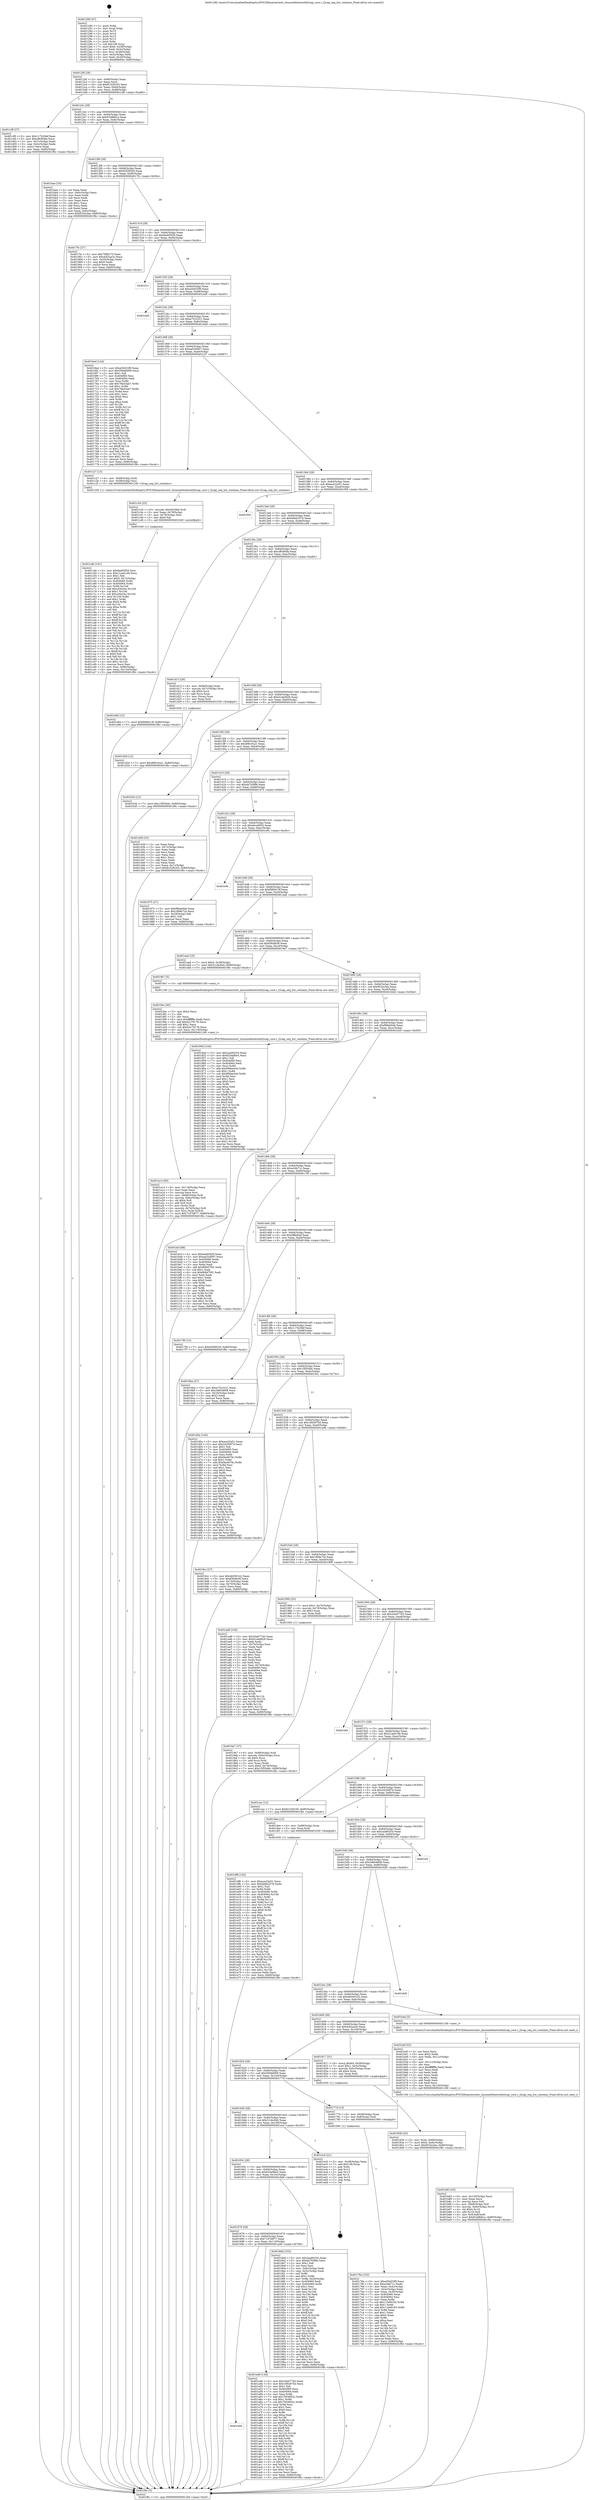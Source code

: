 digraph "0x401290" {
  label = "0x401290 (/mnt/c/Users/mathe/Desktop/tcc/POCII/binaries/extr_linuxnetbluetoothl2cap_core.c_l2cap_seq_list_contains_Final-ollvm.out::main(0))"
  labelloc = "t"
  node[shape=record]

  Entry [label="",width=0.3,height=0.3,shape=circle,fillcolor=black,style=filled]
  "0x4012bf" [label="{
     0x4012bf [29]\l
     | [instrs]\l
     &nbsp;&nbsp;0x4012bf \<+3\>: mov -0x80(%rbp),%eax\l
     &nbsp;&nbsp;0x4012c2 \<+2\>: mov %eax,%ecx\l
     &nbsp;&nbsp;0x4012c4 \<+6\>: sub $0x81528165,%ecx\l
     &nbsp;&nbsp;0x4012ca \<+6\>: mov %eax,-0x84(%rbp)\l
     &nbsp;&nbsp;0x4012d0 \<+6\>: mov %ecx,-0x88(%rbp)\l
     &nbsp;&nbsp;0x4012d6 \<+6\>: je 0000000000401cf8 \<main+0xa68\>\l
  }"]
  "0x401cf8" [label="{
     0x401cf8 [27]\l
     | [instrs]\l
     &nbsp;&nbsp;0x401cf8 \<+5\>: mov $0x117b29ef,%eax\l
     &nbsp;&nbsp;0x401cfd \<+5\>: mov $0xcf6584fa,%ecx\l
     &nbsp;&nbsp;0x401d02 \<+3\>: mov -0x7c(%rbp),%edx\l
     &nbsp;&nbsp;0x401d05 \<+3\>: cmp -0x5c(%rbp),%edx\l
     &nbsp;&nbsp;0x401d08 \<+3\>: cmovl %ecx,%eax\l
     &nbsp;&nbsp;0x401d0b \<+3\>: mov %eax,-0x80(%rbp)\l
     &nbsp;&nbsp;0x401d0e \<+5\>: jmp 0000000000401f6c \<main+0xcdc\>\l
  }"]
  "0x4012dc" [label="{
     0x4012dc [28]\l
     | [instrs]\l
     &nbsp;&nbsp;0x4012dc \<+5\>: jmp 00000000004012e1 \<main+0x51\>\l
     &nbsp;&nbsp;0x4012e1 \<+6\>: mov -0x84(%rbp),%eax\l
     &nbsp;&nbsp;0x4012e7 \<+5\>: sub $0x91b8b81e,%eax\l
     &nbsp;&nbsp;0x4012ec \<+6\>: mov %eax,-0x8c(%rbp)\l
     &nbsp;&nbsp;0x4012f2 \<+6\>: je 0000000000401bae \<main+0x91e\>\l
  }"]
  Exit [label="",width=0.3,height=0.3,shape=circle,fillcolor=black,style=filled,peripheries=2]
  "0x401bae" [label="{
     0x401bae [33]\l
     | [instrs]\l
     &nbsp;&nbsp;0x401bae \<+2\>: xor %eax,%eax\l
     &nbsp;&nbsp;0x401bb0 \<+3\>: mov -0x6c(%rbp),%ecx\l
     &nbsp;&nbsp;0x401bb3 \<+2\>: mov %eax,%edx\l
     &nbsp;&nbsp;0x401bb5 \<+2\>: sub %ecx,%edx\l
     &nbsp;&nbsp;0x401bb7 \<+2\>: mov %eax,%ecx\l
     &nbsp;&nbsp;0x401bb9 \<+3\>: sub $0x1,%ecx\l
     &nbsp;&nbsp;0x401bbc \<+2\>: add %ecx,%edx\l
     &nbsp;&nbsp;0x401bbe \<+2\>: sub %edx,%eax\l
     &nbsp;&nbsp;0x401bc0 \<+3\>: mov %eax,-0x6c(%rbp)\l
     &nbsp;&nbsp;0x401bc3 \<+7\>: movl $0xf532e3ee,-0x80(%rbp)\l
     &nbsp;&nbsp;0x401bca \<+5\>: jmp 0000000000401f6c \<main+0xcdc\>\l
  }"]
  "0x4012f8" [label="{
     0x4012f8 [28]\l
     | [instrs]\l
     &nbsp;&nbsp;0x4012f8 \<+5\>: jmp 00000000004012fd \<main+0x6d\>\l
     &nbsp;&nbsp;0x4012fd \<+6\>: mov -0x84(%rbp),%eax\l
     &nbsp;&nbsp;0x401303 \<+5\>: sub $0x92f39529,%eax\l
     &nbsp;&nbsp;0x401308 \<+6\>: mov %eax,-0x90(%rbp)\l
     &nbsp;&nbsp;0x40130e \<+6\>: je 00000000004017fc \<main+0x56c\>\l
  }"]
  "0x401df6" [label="{
     0x401df6 [142]\l
     | [instrs]\l
     &nbsp;&nbsp;0x401df6 \<+5\>: mov $0xace22e51,%ecx\l
     &nbsp;&nbsp;0x401dfb \<+5\>: mov $0xbbbb2576,%edx\l
     &nbsp;&nbsp;0x401e00 \<+3\>: mov $0x1,%sil\l
     &nbsp;&nbsp;0x401e03 \<+3\>: xor %r8d,%r8d\l
     &nbsp;&nbsp;0x401e06 \<+8\>: mov 0x404060,%r9d\l
     &nbsp;&nbsp;0x401e0e \<+8\>: mov 0x404064,%r10d\l
     &nbsp;&nbsp;0x401e16 \<+4\>: sub $0x1,%r8d\l
     &nbsp;&nbsp;0x401e1a \<+3\>: mov %r9d,%r11d\l
     &nbsp;&nbsp;0x401e1d \<+3\>: add %r8d,%r11d\l
     &nbsp;&nbsp;0x401e20 \<+4\>: imul %r11d,%r9d\l
     &nbsp;&nbsp;0x401e24 \<+4\>: and $0x1,%r9d\l
     &nbsp;&nbsp;0x401e28 \<+4\>: cmp $0x0,%r9d\l
     &nbsp;&nbsp;0x401e2c \<+3\>: sete %bl\l
     &nbsp;&nbsp;0x401e2f \<+4\>: cmp $0xa,%r10d\l
     &nbsp;&nbsp;0x401e33 \<+4\>: setl %r14b\l
     &nbsp;&nbsp;0x401e37 \<+3\>: mov %bl,%r15b\l
     &nbsp;&nbsp;0x401e3a \<+4\>: xor $0xff,%r15b\l
     &nbsp;&nbsp;0x401e3e \<+3\>: mov %r14b,%r12b\l
     &nbsp;&nbsp;0x401e41 \<+4\>: xor $0xff,%r12b\l
     &nbsp;&nbsp;0x401e45 \<+4\>: xor $0x0,%sil\l
     &nbsp;&nbsp;0x401e49 \<+3\>: mov %r15b,%r13b\l
     &nbsp;&nbsp;0x401e4c \<+4\>: and $0x0,%r13b\l
     &nbsp;&nbsp;0x401e50 \<+3\>: and %sil,%bl\l
     &nbsp;&nbsp;0x401e53 \<+3\>: mov %r12b,%al\l
     &nbsp;&nbsp;0x401e56 \<+2\>: and $0x0,%al\l
     &nbsp;&nbsp;0x401e58 \<+3\>: and %sil,%r14b\l
     &nbsp;&nbsp;0x401e5b \<+3\>: or %bl,%r13b\l
     &nbsp;&nbsp;0x401e5e \<+3\>: or %r14b,%al\l
     &nbsp;&nbsp;0x401e61 \<+3\>: xor %al,%r13b\l
     &nbsp;&nbsp;0x401e64 \<+3\>: or %r12b,%r15b\l
     &nbsp;&nbsp;0x401e67 \<+4\>: xor $0xff,%r15b\l
     &nbsp;&nbsp;0x401e6b \<+4\>: or $0x0,%sil\l
     &nbsp;&nbsp;0x401e6f \<+3\>: and %sil,%r15b\l
     &nbsp;&nbsp;0x401e72 \<+3\>: or %r15b,%r13b\l
     &nbsp;&nbsp;0x401e75 \<+4\>: test $0x1,%r13b\l
     &nbsp;&nbsp;0x401e79 \<+3\>: cmovne %edx,%ecx\l
     &nbsp;&nbsp;0x401e7c \<+3\>: mov %ecx,-0x80(%rbp)\l
     &nbsp;&nbsp;0x401e7f \<+5\>: jmp 0000000000401f6c \<main+0xcdc\>\l
  }"]
  "0x4017fc" [label="{
     0x4017fc [27]\l
     | [instrs]\l
     &nbsp;&nbsp;0x4017fc \<+5\>: mov $0x7bff2c75,%eax\l
     &nbsp;&nbsp;0x401801 \<+5\>: mov $0x4c62aa3c,%ecx\l
     &nbsp;&nbsp;0x401806 \<+3\>: mov -0x30(%rbp),%edx\l
     &nbsp;&nbsp;0x401809 \<+3\>: cmp $0x0,%edx\l
     &nbsp;&nbsp;0x40180c \<+3\>: cmove %ecx,%eax\l
     &nbsp;&nbsp;0x40180f \<+3\>: mov %eax,-0x80(%rbp)\l
     &nbsp;&nbsp;0x401812 \<+5\>: jmp 0000000000401f6c \<main+0xcdc\>\l
  }"]
  "0x401314" [label="{
     0x401314 [28]\l
     | [instrs]\l
     &nbsp;&nbsp;0x401314 \<+5\>: jmp 0000000000401319 \<main+0x89\>\l
     &nbsp;&nbsp;0x401319 \<+6\>: mov -0x84(%rbp),%eax\l
     &nbsp;&nbsp;0x40131f \<+5\>: sub $0x9ad05f29,%eax\l
     &nbsp;&nbsp;0x401324 \<+6\>: mov %eax,-0x94(%rbp)\l
     &nbsp;&nbsp;0x40132a \<+6\>: je 0000000000401f1c \<main+0xc8c\>\l
  }"]
  "0x401d2d" [label="{
     0x401d2d [12]\l
     | [instrs]\l
     &nbsp;&nbsp;0x401d2d \<+7\>: movl $0xd9819ca1,-0x80(%rbp)\l
     &nbsp;&nbsp;0x401d34 \<+5\>: jmp 0000000000401f6c \<main+0xcdc\>\l
  }"]
  "0x401f1c" [label="{
     0x401f1c\l
  }", style=dashed]
  "0x401330" [label="{
     0x401330 [28]\l
     | [instrs]\l
     &nbsp;&nbsp;0x401330 \<+5\>: jmp 0000000000401335 \<main+0xa5\>\l
     &nbsp;&nbsp;0x401335 \<+6\>: mov -0x84(%rbp),%eax\l
     &nbsp;&nbsp;0x40133b \<+5\>: sub $0xa50d33f9,%eax\l
     &nbsp;&nbsp;0x401340 \<+6\>: mov %eax,-0x98(%rbp)\l
     &nbsp;&nbsp;0x401346 \<+6\>: je 0000000000401ed5 \<main+0xc45\>\l
  }"]
  "0x401c4b" [label="{
     0x401c4b [161]\l
     | [instrs]\l
     &nbsp;&nbsp;0x401c4b \<+5\>: mov $0x9ad05f29,%esi\l
     &nbsp;&nbsp;0x401c50 \<+5\>: mov $0x21ae6148,%ecx\l
     &nbsp;&nbsp;0x401c55 \<+2\>: mov $0x1,%dl\l
     &nbsp;&nbsp;0x401c57 \<+7\>: movl $0x0,-0x7c(%rbp)\l
     &nbsp;&nbsp;0x401c5e \<+8\>: mov 0x404060,%r8d\l
     &nbsp;&nbsp;0x401c66 \<+8\>: mov 0x404064,%r9d\l
     &nbsp;&nbsp;0x401c6e \<+3\>: mov %r8d,%r10d\l
     &nbsp;&nbsp;0x401c71 \<+7\>: add $0xce5e24c,%r10d\l
     &nbsp;&nbsp;0x401c78 \<+4\>: sub $0x1,%r10d\l
     &nbsp;&nbsp;0x401c7c \<+7\>: sub $0xce5e24c,%r10d\l
     &nbsp;&nbsp;0x401c83 \<+4\>: imul %r10d,%r8d\l
     &nbsp;&nbsp;0x401c87 \<+4\>: and $0x1,%r8d\l
     &nbsp;&nbsp;0x401c8b \<+4\>: cmp $0x0,%r8d\l
     &nbsp;&nbsp;0x401c8f \<+4\>: sete %r11b\l
     &nbsp;&nbsp;0x401c93 \<+4\>: cmp $0xa,%r9d\l
     &nbsp;&nbsp;0x401c97 \<+3\>: setl %bl\l
     &nbsp;&nbsp;0x401c9a \<+3\>: mov %r11b,%r14b\l
     &nbsp;&nbsp;0x401c9d \<+4\>: xor $0xff,%r14b\l
     &nbsp;&nbsp;0x401ca1 \<+3\>: mov %bl,%r15b\l
     &nbsp;&nbsp;0x401ca4 \<+4\>: xor $0xff,%r15b\l
     &nbsp;&nbsp;0x401ca8 \<+3\>: xor $0x0,%dl\l
     &nbsp;&nbsp;0x401cab \<+3\>: mov %r14b,%r12b\l
     &nbsp;&nbsp;0x401cae \<+4\>: and $0x0,%r12b\l
     &nbsp;&nbsp;0x401cb2 \<+3\>: and %dl,%r11b\l
     &nbsp;&nbsp;0x401cb5 \<+3\>: mov %r15b,%r13b\l
     &nbsp;&nbsp;0x401cb8 \<+4\>: and $0x0,%r13b\l
     &nbsp;&nbsp;0x401cbc \<+2\>: and %dl,%bl\l
     &nbsp;&nbsp;0x401cbe \<+3\>: or %r11b,%r12b\l
     &nbsp;&nbsp;0x401cc1 \<+3\>: or %bl,%r13b\l
     &nbsp;&nbsp;0x401cc4 \<+3\>: xor %r13b,%r12b\l
     &nbsp;&nbsp;0x401cc7 \<+3\>: or %r15b,%r14b\l
     &nbsp;&nbsp;0x401cca \<+4\>: xor $0xff,%r14b\l
     &nbsp;&nbsp;0x401cce \<+3\>: or $0x0,%dl\l
     &nbsp;&nbsp;0x401cd1 \<+3\>: and %dl,%r14b\l
     &nbsp;&nbsp;0x401cd4 \<+3\>: or %r14b,%r12b\l
     &nbsp;&nbsp;0x401cd7 \<+4\>: test $0x1,%r12b\l
     &nbsp;&nbsp;0x401cdb \<+3\>: cmovne %ecx,%esi\l
     &nbsp;&nbsp;0x401cde \<+3\>: mov %esi,-0x80(%rbp)\l
     &nbsp;&nbsp;0x401ce1 \<+6\>: mov %eax,-0x124(%rbp)\l
     &nbsp;&nbsp;0x401ce7 \<+5\>: jmp 0000000000401f6c \<main+0xcdc\>\l
  }"]
  "0x401ed5" [label="{
     0x401ed5\l
  }", style=dashed]
  "0x40134c" [label="{
     0x40134c [28]\l
     | [instrs]\l
     &nbsp;&nbsp;0x40134c \<+5\>: jmp 0000000000401351 \<main+0xc1\>\l
     &nbsp;&nbsp;0x401351 \<+6\>: mov -0x84(%rbp),%eax\l
     &nbsp;&nbsp;0x401357 \<+5\>: sub $0xa7523221,%eax\l
     &nbsp;&nbsp;0x40135c \<+6\>: mov %eax,-0x9c(%rbp)\l
     &nbsp;&nbsp;0x401362 \<+6\>: je 00000000004016ed \<main+0x45d\>\l
  }"]
  "0x401c34" [label="{
     0x401c34 [23]\l
     | [instrs]\l
     &nbsp;&nbsp;0x401c34 \<+10\>: movabs $0x4020b6,%rdi\l
     &nbsp;&nbsp;0x401c3e \<+3\>: mov %eax,-0x78(%rbp)\l
     &nbsp;&nbsp;0x401c41 \<+3\>: mov -0x78(%rbp),%esi\l
     &nbsp;&nbsp;0x401c44 \<+2\>: mov $0x0,%al\l
     &nbsp;&nbsp;0x401c46 \<+5\>: call 0000000000401040 \<printf@plt\>\l
     | [calls]\l
     &nbsp;&nbsp;0x401040 \{1\} (unknown)\l
  }"]
  "0x4016ed" [label="{
     0x4016ed [144]\l
     | [instrs]\l
     &nbsp;&nbsp;0x4016ed \<+5\>: mov $0xa50d33f9,%eax\l
     &nbsp;&nbsp;0x4016f2 \<+5\>: mov $0x509dd009,%ecx\l
     &nbsp;&nbsp;0x4016f7 \<+2\>: mov $0x1,%dl\l
     &nbsp;&nbsp;0x4016f9 \<+7\>: mov 0x404060,%esi\l
     &nbsp;&nbsp;0x401700 \<+7\>: mov 0x404064,%edi\l
     &nbsp;&nbsp;0x401707 \<+3\>: mov %esi,%r8d\l
     &nbsp;&nbsp;0x40170a \<+7\>: add $0x78a43ab7,%r8d\l
     &nbsp;&nbsp;0x401711 \<+4\>: sub $0x1,%r8d\l
     &nbsp;&nbsp;0x401715 \<+7\>: sub $0x78a43ab7,%r8d\l
     &nbsp;&nbsp;0x40171c \<+4\>: imul %r8d,%esi\l
     &nbsp;&nbsp;0x401720 \<+3\>: and $0x1,%esi\l
     &nbsp;&nbsp;0x401723 \<+3\>: cmp $0x0,%esi\l
     &nbsp;&nbsp;0x401726 \<+4\>: sete %r9b\l
     &nbsp;&nbsp;0x40172a \<+3\>: cmp $0xa,%edi\l
     &nbsp;&nbsp;0x40172d \<+4\>: setl %r10b\l
     &nbsp;&nbsp;0x401731 \<+3\>: mov %r9b,%r11b\l
     &nbsp;&nbsp;0x401734 \<+4\>: xor $0xff,%r11b\l
     &nbsp;&nbsp;0x401738 \<+3\>: mov %r10b,%bl\l
     &nbsp;&nbsp;0x40173b \<+3\>: xor $0xff,%bl\l
     &nbsp;&nbsp;0x40173e \<+3\>: xor $0x1,%dl\l
     &nbsp;&nbsp;0x401741 \<+3\>: mov %r11b,%r14b\l
     &nbsp;&nbsp;0x401744 \<+4\>: and $0xff,%r14b\l
     &nbsp;&nbsp;0x401748 \<+3\>: and %dl,%r9b\l
     &nbsp;&nbsp;0x40174b \<+3\>: mov %bl,%r15b\l
     &nbsp;&nbsp;0x40174e \<+4\>: and $0xff,%r15b\l
     &nbsp;&nbsp;0x401752 \<+3\>: and %dl,%r10b\l
     &nbsp;&nbsp;0x401755 \<+3\>: or %r9b,%r14b\l
     &nbsp;&nbsp;0x401758 \<+3\>: or %r10b,%r15b\l
     &nbsp;&nbsp;0x40175b \<+3\>: xor %r15b,%r14b\l
     &nbsp;&nbsp;0x40175e \<+3\>: or %bl,%r11b\l
     &nbsp;&nbsp;0x401761 \<+4\>: xor $0xff,%r11b\l
     &nbsp;&nbsp;0x401765 \<+3\>: or $0x1,%dl\l
     &nbsp;&nbsp;0x401768 \<+3\>: and %dl,%r11b\l
     &nbsp;&nbsp;0x40176b \<+3\>: or %r11b,%r14b\l
     &nbsp;&nbsp;0x40176e \<+4\>: test $0x1,%r14b\l
     &nbsp;&nbsp;0x401772 \<+3\>: cmovne %ecx,%eax\l
     &nbsp;&nbsp;0x401775 \<+3\>: mov %eax,-0x80(%rbp)\l
     &nbsp;&nbsp;0x401778 \<+5\>: jmp 0000000000401f6c \<main+0xcdc\>\l
  }"]
  "0x401368" [label="{
     0x401368 [28]\l
     | [instrs]\l
     &nbsp;&nbsp;0x401368 \<+5\>: jmp 000000000040136d \<main+0xdd\>\l
     &nbsp;&nbsp;0x40136d \<+6\>: mov -0x84(%rbp),%eax\l
     &nbsp;&nbsp;0x401373 \<+5\>: sub $0xaa53d007,%eax\l
     &nbsp;&nbsp;0x401378 \<+6\>: mov %eax,-0xa0(%rbp)\l
     &nbsp;&nbsp;0x40137e \<+6\>: je 0000000000401c27 \<main+0x997\>\l
  }"]
  "0x401b83" [label="{
     0x401b83 [43]\l
     | [instrs]\l
     &nbsp;&nbsp;0x401b83 \<+6\>: mov -0x120(%rbp),%ecx\l
     &nbsp;&nbsp;0x401b89 \<+3\>: imul %eax,%ecx\l
     &nbsp;&nbsp;0x401b8c \<+3\>: movslq %ecx,%r8\l
     &nbsp;&nbsp;0x401b8f \<+4\>: mov -0x68(%rbp),%r9\l
     &nbsp;&nbsp;0x401b93 \<+4\>: movslq -0x6c(%rbp),%r10\l
     &nbsp;&nbsp;0x401b97 \<+4\>: shl $0x4,%r10\l
     &nbsp;&nbsp;0x401b9b \<+3\>: add %r10,%r9\l
     &nbsp;&nbsp;0x401b9e \<+4\>: mov %r8,0x8(%r9)\l
     &nbsp;&nbsp;0x401ba2 \<+7\>: movl $0x91b8b81e,-0x80(%rbp)\l
     &nbsp;&nbsp;0x401ba9 \<+5\>: jmp 0000000000401f6c \<main+0xcdc\>\l
  }"]
  "0x401c27" [label="{
     0x401c27 [13]\l
     | [instrs]\l
     &nbsp;&nbsp;0x401c27 \<+4\>: mov -0x68(%rbp),%rdi\l
     &nbsp;&nbsp;0x401c2b \<+4\>: mov -0x58(%rbp),%rsi\l
     &nbsp;&nbsp;0x401c2f \<+5\>: call 0000000000401240 \<l2cap_seq_list_contains\>\l
     | [calls]\l
     &nbsp;&nbsp;0x401240 \{1\} (/mnt/c/Users/mathe/Desktop/tcc/POCII/binaries/extr_linuxnetbluetoothl2cap_core.c_l2cap_seq_list_contains_Final-ollvm.out::l2cap_seq_list_contains)\l
  }"]
  "0x401384" [label="{
     0x401384 [28]\l
     | [instrs]\l
     &nbsp;&nbsp;0x401384 \<+5\>: jmp 0000000000401389 \<main+0xf9\>\l
     &nbsp;&nbsp;0x401389 \<+6\>: mov -0x84(%rbp),%eax\l
     &nbsp;&nbsp;0x40138f \<+5\>: sub $0xace22e51,%eax\l
     &nbsp;&nbsp;0x401394 \<+6\>: mov %eax,-0xa4(%rbp)\l
     &nbsp;&nbsp;0x40139a \<+6\>: je 0000000000401f59 \<main+0xcc9\>\l
  }"]
  "0x401b4f" [label="{
     0x401b4f [52]\l
     | [instrs]\l
     &nbsp;&nbsp;0x401b4f \<+2\>: xor %ecx,%ecx\l
     &nbsp;&nbsp;0x401b51 \<+5\>: mov $0x2,%edx\l
     &nbsp;&nbsp;0x401b56 \<+6\>: mov %edx,-0x11c(%rbp)\l
     &nbsp;&nbsp;0x401b5c \<+1\>: cltd\l
     &nbsp;&nbsp;0x401b5d \<+6\>: mov -0x11c(%rbp),%esi\l
     &nbsp;&nbsp;0x401b63 \<+2\>: idiv %esi\l
     &nbsp;&nbsp;0x401b65 \<+6\>: imul $0xfffffffe,%edx,%edx\l
     &nbsp;&nbsp;0x401b6b \<+2\>: mov %ecx,%edi\l
     &nbsp;&nbsp;0x401b6d \<+2\>: sub %edx,%edi\l
     &nbsp;&nbsp;0x401b6f \<+2\>: mov %ecx,%edx\l
     &nbsp;&nbsp;0x401b71 \<+3\>: sub $0x1,%edx\l
     &nbsp;&nbsp;0x401b74 \<+2\>: add %edx,%edi\l
     &nbsp;&nbsp;0x401b76 \<+2\>: sub %edi,%ecx\l
     &nbsp;&nbsp;0x401b78 \<+6\>: mov %ecx,-0x120(%rbp)\l
     &nbsp;&nbsp;0x401b7e \<+5\>: call 0000000000401160 \<next_i\>\l
     | [calls]\l
     &nbsp;&nbsp;0x401160 \{1\} (/mnt/c/Users/mathe/Desktop/tcc/POCII/binaries/extr_linuxnetbluetoothl2cap_core.c_l2cap_seq_list_contains_Final-ollvm.out::next_i)\l
  }"]
  "0x401f59" [label="{
     0x401f59\l
  }", style=dashed]
  "0x4013a0" [label="{
     0x4013a0 [28]\l
     | [instrs]\l
     &nbsp;&nbsp;0x4013a0 \<+5\>: jmp 00000000004013a5 \<main+0x115\>\l
     &nbsp;&nbsp;0x4013a5 \<+6\>: mov -0x84(%rbp),%eax\l
     &nbsp;&nbsp;0x4013ab \<+5\>: sub $0xbbbb2576,%eax\l
     &nbsp;&nbsp;0x4013b0 \<+6\>: mov %eax,-0xa8(%rbp)\l
     &nbsp;&nbsp;0x4013b6 \<+6\>: je 0000000000401e84 \<main+0xbf4\>\l
  }"]
  "0x401694" [label="{
     0x401694\l
  }", style=dashed]
  "0x401e84" [label="{
     0x401e84 [12]\l
     | [instrs]\l
     &nbsp;&nbsp;0x401e84 \<+7\>: movl $0xf069413f,-0x80(%rbp)\l
     &nbsp;&nbsp;0x401e8b \<+5\>: jmp 0000000000401f6c \<main+0xcdc\>\l
  }"]
  "0x4013bc" [label="{
     0x4013bc [28]\l
     | [instrs]\l
     &nbsp;&nbsp;0x4013bc \<+5\>: jmp 00000000004013c1 \<main+0x131\>\l
     &nbsp;&nbsp;0x4013c1 \<+6\>: mov -0x84(%rbp),%eax\l
     &nbsp;&nbsp;0x4013c7 \<+5\>: sub $0xcf6584fa,%eax\l
     &nbsp;&nbsp;0x4013cc \<+6\>: mov %eax,-0xac(%rbp)\l
     &nbsp;&nbsp;0x4013d2 \<+6\>: je 0000000000401d13 \<main+0xa83\>\l
  }"]
  "0x401a46" [label="{
     0x401a46 [144]\l
     | [instrs]\l
     &nbsp;&nbsp;0x401a46 \<+5\>: mov $0x20a077d3,%eax\l
     &nbsp;&nbsp;0x401a4b \<+5\>: mov $0x1892875d,%ecx\l
     &nbsp;&nbsp;0x401a50 \<+2\>: mov $0x1,%dl\l
     &nbsp;&nbsp;0x401a52 \<+7\>: mov 0x404060,%esi\l
     &nbsp;&nbsp;0x401a59 \<+7\>: mov 0x404064,%edi\l
     &nbsp;&nbsp;0x401a60 \<+3\>: mov %esi,%r8d\l
     &nbsp;&nbsp;0x401a63 \<+7\>: add $0x7654602c,%r8d\l
     &nbsp;&nbsp;0x401a6a \<+4\>: sub $0x1,%r8d\l
     &nbsp;&nbsp;0x401a6e \<+7\>: sub $0x7654602c,%r8d\l
     &nbsp;&nbsp;0x401a75 \<+4\>: imul %r8d,%esi\l
     &nbsp;&nbsp;0x401a79 \<+3\>: and $0x1,%esi\l
     &nbsp;&nbsp;0x401a7c \<+3\>: cmp $0x0,%esi\l
     &nbsp;&nbsp;0x401a7f \<+4\>: sete %r9b\l
     &nbsp;&nbsp;0x401a83 \<+3\>: cmp $0xa,%edi\l
     &nbsp;&nbsp;0x401a86 \<+4\>: setl %r10b\l
     &nbsp;&nbsp;0x401a8a \<+3\>: mov %r9b,%r11b\l
     &nbsp;&nbsp;0x401a8d \<+4\>: xor $0xff,%r11b\l
     &nbsp;&nbsp;0x401a91 \<+3\>: mov %r10b,%bl\l
     &nbsp;&nbsp;0x401a94 \<+3\>: xor $0xff,%bl\l
     &nbsp;&nbsp;0x401a97 \<+3\>: xor $0x1,%dl\l
     &nbsp;&nbsp;0x401a9a \<+3\>: mov %r11b,%r14b\l
     &nbsp;&nbsp;0x401a9d \<+4\>: and $0xff,%r14b\l
     &nbsp;&nbsp;0x401aa1 \<+3\>: and %dl,%r9b\l
     &nbsp;&nbsp;0x401aa4 \<+3\>: mov %bl,%r15b\l
     &nbsp;&nbsp;0x401aa7 \<+4\>: and $0xff,%r15b\l
     &nbsp;&nbsp;0x401aab \<+3\>: and %dl,%r10b\l
     &nbsp;&nbsp;0x401aae \<+3\>: or %r9b,%r14b\l
     &nbsp;&nbsp;0x401ab1 \<+3\>: or %r10b,%r15b\l
     &nbsp;&nbsp;0x401ab4 \<+3\>: xor %r15b,%r14b\l
     &nbsp;&nbsp;0x401ab7 \<+3\>: or %bl,%r11b\l
     &nbsp;&nbsp;0x401aba \<+4\>: xor $0xff,%r11b\l
     &nbsp;&nbsp;0x401abe \<+3\>: or $0x1,%dl\l
     &nbsp;&nbsp;0x401ac1 \<+3\>: and %dl,%r11b\l
     &nbsp;&nbsp;0x401ac4 \<+3\>: or %r11b,%r14b\l
     &nbsp;&nbsp;0x401ac7 \<+4\>: test $0x1,%r14b\l
     &nbsp;&nbsp;0x401acb \<+3\>: cmovne %ecx,%eax\l
     &nbsp;&nbsp;0x401ace \<+3\>: mov %eax,-0x80(%rbp)\l
     &nbsp;&nbsp;0x401ad1 \<+5\>: jmp 0000000000401f6c \<main+0xcdc\>\l
  }"]
  "0x401d13" [label="{
     0x401d13 [26]\l
     | [instrs]\l
     &nbsp;&nbsp;0x401d13 \<+4\>: mov -0x68(%rbp),%rax\l
     &nbsp;&nbsp;0x401d17 \<+4\>: movslq -0x7c(%rbp),%rcx\l
     &nbsp;&nbsp;0x401d1b \<+4\>: shl $0x4,%rcx\l
     &nbsp;&nbsp;0x401d1f \<+3\>: add %rcx,%rax\l
     &nbsp;&nbsp;0x401d22 \<+3\>: mov (%rax),%rax\l
     &nbsp;&nbsp;0x401d25 \<+3\>: mov %rax,%rdi\l
     &nbsp;&nbsp;0x401d28 \<+5\>: call 0000000000401030 \<free@plt\>\l
     | [calls]\l
     &nbsp;&nbsp;0x401030 \{1\} (unknown)\l
  }"]
  "0x4013d8" [label="{
     0x4013d8 [28]\l
     | [instrs]\l
     &nbsp;&nbsp;0x4013d8 \<+5\>: jmp 00000000004013dd \<main+0x14d\>\l
     &nbsp;&nbsp;0x4013dd \<+6\>: mov -0x84(%rbp),%eax\l
     &nbsp;&nbsp;0x4013e3 \<+5\>: sub $0xd14a0828,%eax\l
     &nbsp;&nbsp;0x4013e8 \<+6\>: mov %eax,-0xb0(%rbp)\l
     &nbsp;&nbsp;0x4013ee \<+6\>: je 0000000000401b3e \<main+0x8ae\>\l
  }"]
  "0x401a14" [label="{
     0x401a14 [50]\l
     | [instrs]\l
     &nbsp;&nbsp;0x401a14 \<+6\>: mov -0x118(%rbp),%ecx\l
     &nbsp;&nbsp;0x401a1a \<+3\>: imul %eax,%ecx\l
     &nbsp;&nbsp;0x401a1d \<+3\>: movslq %ecx,%rsi\l
     &nbsp;&nbsp;0x401a20 \<+4\>: mov -0x68(%rbp),%rdi\l
     &nbsp;&nbsp;0x401a24 \<+4\>: movslq -0x6c(%rbp),%r8\l
     &nbsp;&nbsp;0x401a28 \<+4\>: shl $0x4,%r8\l
     &nbsp;&nbsp;0x401a2c \<+3\>: add %r8,%rdi\l
     &nbsp;&nbsp;0x401a2f \<+3\>: mov (%rdi),%rdi\l
     &nbsp;&nbsp;0x401a32 \<+4\>: movslq -0x74(%rbp),%r8\l
     &nbsp;&nbsp;0x401a36 \<+4\>: mov %rsi,(%rdi,%r8,8)\l
     &nbsp;&nbsp;0x401a3a \<+7\>: movl $0x7197b877,-0x80(%rbp)\l
     &nbsp;&nbsp;0x401a41 \<+5\>: jmp 0000000000401f6c \<main+0xcdc\>\l
  }"]
  "0x401b3e" [label="{
     0x401b3e [12]\l
     | [instrs]\l
     &nbsp;&nbsp;0x401b3e \<+7\>: movl $0x15f55ddc,-0x80(%rbp)\l
     &nbsp;&nbsp;0x401b45 \<+5\>: jmp 0000000000401f6c \<main+0xcdc\>\l
  }"]
  "0x4013f4" [label="{
     0x4013f4 [28]\l
     | [instrs]\l
     &nbsp;&nbsp;0x4013f4 \<+5\>: jmp 00000000004013f9 \<main+0x169\>\l
     &nbsp;&nbsp;0x4013f9 \<+6\>: mov -0x84(%rbp),%eax\l
     &nbsp;&nbsp;0x4013ff \<+5\>: sub $0xd9819ca1,%eax\l
     &nbsp;&nbsp;0x401404 \<+6\>: mov %eax,-0xb4(%rbp)\l
     &nbsp;&nbsp;0x40140a \<+6\>: je 0000000000401d39 \<main+0xaa9\>\l
  }"]
  "0x4019ec" [label="{
     0x4019ec [40]\l
     | [instrs]\l
     &nbsp;&nbsp;0x4019ec \<+5\>: mov $0x2,%ecx\l
     &nbsp;&nbsp;0x4019f1 \<+1\>: cltd\l
     &nbsp;&nbsp;0x4019f2 \<+2\>: idiv %ecx\l
     &nbsp;&nbsp;0x4019f4 \<+6\>: imul $0xfffffffe,%edx,%ecx\l
     &nbsp;&nbsp;0x4019fa \<+6\>: add $0xb2c79178,%ecx\l
     &nbsp;&nbsp;0x401a00 \<+3\>: add $0x1,%ecx\l
     &nbsp;&nbsp;0x401a03 \<+6\>: sub $0xb2c79178,%ecx\l
     &nbsp;&nbsp;0x401a09 \<+6\>: mov %ecx,-0x118(%rbp)\l
     &nbsp;&nbsp;0x401a0f \<+5\>: call 0000000000401160 \<next_i\>\l
     | [calls]\l
     &nbsp;&nbsp;0x401160 \{1\} (/mnt/c/Users/mathe/Desktop/tcc/POCII/binaries/extr_linuxnetbluetoothl2cap_core.c_l2cap_seq_list_contains_Final-ollvm.out::next_i)\l
  }"]
  "0x401d39" [label="{
     0x401d39 [33]\l
     | [instrs]\l
     &nbsp;&nbsp;0x401d39 \<+2\>: xor %eax,%eax\l
     &nbsp;&nbsp;0x401d3b \<+3\>: mov -0x7c(%rbp),%ecx\l
     &nbsp;&nbsp;0x401d3e \<+2\>: mov %eax,%edx\l
     &nbsp;&nbsp;0x401d40 \<+2\>: sub %ecx,%edx\l
     &nbsp;&nbsp;0x401d42 \<+2\>: mov %eax,%ecx\l
     &nbsp;&nbsp;0x401d44 \<+3\>: sub $0x1,%ecx\l
     &nbsp;&nbsp;0x401d47 \<+2\>: add %ecx,%edx\l
     &nbsp;&nbsp;0x401d49 \<+2\>: sub %edx,%eax\l
     &nbsp;&nbsp;0x401d4b \<+3\>: mov %eax,-0x7c(%rbp)\l
     &nbsp;&nbsp;0x401d4e \<+7\>: movl $0x81528165,-0x80(%rbp)\l
     &nbsp;&nbsp;0x401d55 \<+5\>: jmp 0000000000401f6c \<main+0xcdc\>\l
  }"]
  "0x401410" [label="{
     0x401410 [28]\l
     | [instrs]\l
     &nbsp;&nbsp;0x401410 \<+5\>: jmp 0000000000401415 \<main+0x185\>\l
     &nbsp;&nbsp;0x401415 \<+6\>: mov -0x84(%rbp),%eax\l
     &nbsp;&nbsp;0x40141b \<+5\>: sub $0xda7938fe,%eax\l
     &nbsp;&nbsp;0x401420 \<+6\>: mov %eax,-0xb8(%rbp)\l
     &nbsp;&nbsp;0x401426 \<+6\>: je 0000000000401975 \<main+0x6e5\>\l
  }"]
  "0x4019a7" [label="{
     0x4019a7 [37]\l
     | [instrs]\l
     &nbsp;&nbsp;0x4019a7 \<+4\>: mov -0x68(%rbp),%rdi\l
     &nbsp;&nbsp;0x4019ab \<+4\>: movslq -0x6c(%rbp),%rcx\l
     &nbsp;&nbsp;0x4019af \<+4\>: shl $0x4,%rcx\l
     &nbsp;&nbsp;0x4019b3 \<+3\>: add %rcx,%rdi\l
     &nbsp;&nbsp;0x4019b6 \<+3\>: mov %rax,(%rdi)\l
     &nbsp;&nbsp;0x4019b9 \<+7\>: movl $0x0,-0x74(%rbp)\l
     &nbsp;&nbsp;0x4019c0 \<+7\>: movl $0x15f55ddc,-0x80(%rbp)\l
     &nbsp;&nbsp;0x4019c7 \<+5\>: jmp 0000000000401f6c \<main+0xcdc\>\l
  }"]
  "0x401975" [label="{
     0x401975 [27]\l
     | [instrs]\l
     &nbsp;&nbsp;0x401975 \<+5\>: mov $0xf98ab0eb,%eax\l
     &nbsp;&nbsp;0x40197a \<+5\>: mov $0x1f68e72e,%ecx\l
     &nbsp;&nbsp;0x40197f \<+3\>: mov -0x29(%rbp),%dl\l
     &nbsp;&nbsp;0x401982 \<+3\>: test $0x1,%dl\l
     &nbsp;&nbsp;0x401985 \<+3\>: cmovne %ecx,%eax\l
     &nbsp;&nbsp;0x401988 \<+3\>: mov %eax,-0x80(%rbp)\l
     &nbsp;&nbsp;0x40198b \<+5\>: jmp 0000000000401f6c \<main+0xcdc\>\l
  }"]
  "0x40142c" [label="{
     0x40142c [28]\l
     | [instrs]\l
     &nbsp;&nbsp;0x40142c \<+5\>: jmp 0000000000401431 \<main+0x1a1\>\l
     &nbsp;&nbsp;0x401431 \<+6\>: mov -0x84(%rbp),%eax\l
     &nbsp;&nbsp;0x401437 \<+5\>: sub $0xebca9502,%eax\l
     &nbsp;&nbsp;0x40143c \<+6\>: mov %eax,-0xbc(%rbp)\l
     &nbsp;&nbsp;0x401442 \<+6\>: je 0000000000401e9c \<main+0xc0c\>\l
  }"]
  "0x401678" [label="{
     0x401678 [28]\l
     | [instrs]\l
     &nbsp;&nbsp;0x401678 \<+5\>: jmp 000000000040167d \<main+0x3ed\>\l
     &nbsp;&nbsp;0x40167d \<+6\>: mov -0x84(%rbp),%eax\l
     &nbsp;&nbsp;0x401683 \<+5\>: sub $0x7197b877,%eax\l
     &nbsp;&nbsp;0x401688 \<+6\>: mov %eax,-0x110(%rbp)\l
     &nbsp;&nbsp;0x40168e \<+6\>: je 0000000000401a46 \<main+0x7b6\>\l
  }"]
  "0x401e9c" [label="{
     0x401e9c\l
  }", style=dashed]
  "0x401448" [label="{
     0x401448 [28]\l
     | [instrs]\l
     &nbsp;&nbsp;0x401448 \<+5\>: jmp 000000000040144d \<main+0x1bd\>\l
     &nbsp;&nbsp;0x40144d \<+6\>: mov -0x84(%rbp),%eax\l
     &nbsp;&nbsp;0x401453 \<+5\>: sub $0xf069413f,%eax\l
     &nbsp;&nbsp;0x401458 \<+6\>: mov %eax,-0xc0(%rbp)\l
     &nbsp;&nbsp;0x40145e \<+6\>: je 0000000000401ead \<main+0xc1d\>\l
  }"]
  "0x4018dd" [label="{
     0x4018dd [152]\l
     | [instrs]\l
     &nbsp;&nbsp;0x4018dd \<+5\>: mov $0x2aa80254,%eax\l
     &nbsp;&nbsp;0x4018e2 \<+5\>: mov $0xda7938fe,%ecx\l
     &nbsp;&nbsp;0x4018e7 \<+2\>: mov $0x1,%dl\l
     &nbsp;&nbsp;0x4018e9 \<+2\>: xor %esi,%esi\l
     &nbsp;&nbsp;0x4018eb \<+3\>: mov -0x6c(%rbp),%edi\l
     &nbsp;&nbsp;0x4018ee \<+3\>: cmp -0x5c(%rbp),%edi\l
     &nbsp;&nbsp;0x4018f1 \<+4\>: setl %r8b\l
     &nbsp;&nbsp;0x4018f5 \<+4\>: and $0x1,%r8b\l
     &nbsp;&nbsp;0x4018f9 \<+4\>: mov %r8b,-0x29(%rbp)\l
     &nbsp;&nbsp;0x4018fd \<+7\>: mov 0x404060,%edi\l
     &nbsp;&nbsp;0x401904 \<+8\>: mov 0x404064,%r9d\l
     &nbsp;&nbsp;0x40190c \<+3\>: sub $0x1,%esi\l
     &nbsp;&nbsp;0x40190f \<+3\>: mov %edi,%r10d\l
     &nbsp;&nbsp;0x401912 \<+3\>: add %esi,%r10d\l
     &nbsp;&nbsp;0x401915 \<+4\>: imul %r10d,%edi\l
     &nbsp;&nbsp;0x401919 \<+3\>: and $0x1,%edi\l
     &nbsp;&nbsp;0x40191c \<+3\>: cmp $0x0,%edi\l
     &nbsp;&nbsp;0x40191f \<+4\>: sete %r8b\l
     &nbsp;&nbsp;0x401923 \<+4\>: cmp $0xa,%r9d\l
     &nbsp;&nbsp;0x401927 \<+4\>: setl %r11b\l
     &nbsp;&nbsp;0x40192b \<+3\>: mov %r8b,%bl\l
     &nbsp;&nbsp;0x40192e \<+3\>: xor $0xff,%bl\l
     &nbsp;&nbsp;0x401931 \<+3\>: mov %r11b,%r14b\l
     &nbsp;&nbsp;0x401934 \<+4\>: xor $0xff,%r14b\l
     &nbsp;&nbsp;0x401938 \<+3\>: xor $0x0,%dl\l
     &nbsp;&nbsp;0x40193b \<+3\>: mov %bl,%r15b\l
     &nbsp;&nbsp;0x40193e \<+4\>: and $0x0,%r15b\l
     &nbsp;&nbsp;0x401942 \<+3\>: and %dl,%r8b\l
     &nbsp;&nbsp;0x401945 \<+3\>: mov %r14b,%r12b\l
     &nbsp;&nbsp;0x401948 \<+4\>: and $0x0,%r12b\l
     &nbsp;&nbsp;0x40194c \<+3\>: and %dl,%r11b\l
     &nbsp;&nbsp;0x40194f \<+3\>: or %r8b,%r15b\l
     &nbsp;&nbsp;0x401952 \<+3\>: or %r11b,%r12b\l
     &nbsp;&nbsp;0x401955 \<+3\>: xor %r12b,%r15b\l
     &nbsp;&nbsp;0x401958 \<+3\>: or %r14b,%bl\l
     &nbsp;&nbsp;0x40195b \<+3\>: xor $0xff,%bl\l
     &nbsp;&nbsp;0x40195e \<+3\>: or $0x0,%dl\l
     &nbsp;&nbsp;0x401961 \<+2\>: and %dl,%bl\l
     &nbsp;&nbsp;0x401963 \<+3\>: or %bl,%r15b\l
     &nbsp;&nbsp;0x401966 \<+4\>: test $0x1,%r15b\l
     &nbsp;&nbsp;0x40196a \<+3\>: cmovne %ecx,%eax\l
     &nbsp;&nbsp;0x40196d \<+3\>: mov %eax,-0x80(%rbp)\l
     &nbsp;&nbsp;0x401970 \<+5\>: jmp 0000000000401f6c \<main+0xcdc\>\l
  }"]
  "0x401ead" [label="{
     0x401ead [19]\l
     | [instrs]\l
     &nbsp;&nbsp;0x401ead \<+7\>: movl $0x0,-0x38(%rbp)\l
     &nbsp;&nbsp;0x401eb4 \<+7\>: movl $0x51c6c640,-0x80(%rbp)\l
     &nbsp;&nbsp;0x401ebb \<+5\>: jmp 0000000000401f6c \<main+0xcdc\>\l
  }"]
  "0x401464" [label="{
     0x401464 [28]\l
     | [instrs]\l
     &nbsp;&nbsp;0x401464 \<+5\>: jmp 0000000000401469 \<main+0x1d9\>\l
     &nbsp;&nbsp;0x401469 \<+6\>: mov -0x84(%rbp),%eax\l
     &nbsp;&nbsp;0x40146f \<+5\>: sub $0xf3fc6b36,%eax\l
     &nbsp;&nbsp;0x401474 \<+6\>: mov %eax,-0xc4(%rbp)\l
     &nbsp;&nbsp;0x40147a \<+6\>: je 00000000004019e7 \<main+0x757\>\l
  }"]
  "0x40165c" [label="{
     0x40165c [28]\l
     | [instrs]\l
     &nbsp;&nbsp;0x40165c \<+5\>: jmp 0000000000401661 \<main+0x3d1\>\l
     &nbsp;&nbsp;0x401661 \<+6\>: mov -0x84(%rbp),%eax\l
     &nbsp;&nbsp;0x401667 \<+5\>: sub $0x624a9be5,%eax\l
     &nbsp;&nbsp;0x40166c \<+6\>: mov %eax,-0x10c(%rbp)\l
     &nbsp;&nbsp;0x401672 \<+6\>: je 00000000004018dd \<main+0x64d\>\l
  }"]
  "0x4019e7" [label="{
     0x4019e7 [5]\l
     | [instrs]\l
     &nbsp;&nbsp;0x4019e7 \<+5\>: call 0000000000401160 \<next_i\>\l
     | [calls]\l
     &nbsp;&nbsp;0x401160 \{1\} (/mnt/c/Users/mathe/Desktop/tcc/POCII/binaries/extr_linuxnetbluetoothl2cap_core.c_l2cap_seq_list_contains_Final-ollvm.out::next_i)\l
  }"]
  "0x401480" [label="{
     0x401480 [28]\l
     | [instrs]\l
     &nbsp;&nbsp;0x401480 \<+5\>: jmp 0000000000401485 \<main+0x1f5\>\l
     &nbsp;&nbsp;0x401485 \<+6\>: mov -0x84(%rbp),%eax\l
     &nbsp;&nbsp;0x40148b \<+5\>: sub $0xf532e3ee,%eax\l
     &nbsp;&nbsp;0x401490 \<+6\>: mov %eax,-0xc8(%rbp)\l
     &nbsp;&nbsp;0x401496 \<+6\>: je 000000000040184d \<main+0x5bd\>\l
  }"]
  "0x401ec0" [label="{
     0x401ec0 [21]\l
     | [instrs]\l
     &nbsp;&nbsp;0x401ec0 \<+3\>: mov -0x38(%rbp),%eax\l
     &nbsp;&nbsp;0x401ec3 \<+7\>: add $0x108,%rsp\l
     &nbsp;&nbsp;0x401eca \<+1\>: pop %rbx\l
     &nbsp;&nbsp;0x401ecb \<+2\>: pop %r12\l
     &nbsp;&nbsp;0x401ecd \<+2\>: pop %r13\l
     &nbsp;&nbsp;0x401ecf \<+2\>: pop %r14\l
     &nbsp;&nbsp;0x401ed1 \<+2\>: pop %r15\l
     &nbsp;&nbsp;0x401ed3 \<+1\>: pop %rbp\l
     &nbsp;&nbsp;0x401ed4 \<+1\>: ret\l
  }"]
  "0x40184d" [label="{
     0x40184d [144]\l
     | [instrs]\l
     &nbsp;&nbsp;0x40184d \<+5\>: mov $0x2aa80254,%eax\l
     &nbsp;&nbsp;0x401852 \<+5\>: mov $0x624a9be5,%ecx\l
     &nbsp;&nbsp;0x401857 \<+2\>: mov $0x1,%dl\l
     &nbsp;&nbsp;0x401859 \<+7\>: mov 0x404060,%esi\l
     &nbsp;&nbsp;0x401860 \<+7\>: mov 0x404064,%edi\l
     &nbsp;&nbsp;0x401867 \<+3\>: mov %esi,%r8d\l
     &nbsp;&nbsp;0x40186a \<+7\>: add $0x999ae43e,%r8d\l
     &nbsp;&nbsp;0x401871 \<+4\>: sub $0x1,%r8d\l
     &nbsp;&nbsp;0x401875 \<+7\>: sub $0x999ae43e,%r8d\l
     &nbsp;&nbsp;0x40187c \<+4\>: imul %r8d,%esi\l
     &nbsp;&nbsp;0x401880 \<+3\>: and $0x1,%esi\l
     &nbsp;&nbsp;0x401883 \<+3\>: cmp $0x0,%esi\l
     &nbsp;&nbsp;0x401886 \<+4\>: sete %r9b\l
     &nbsp;&nbsp;0x40188a \<+3\>: cmp $0xa,%edi\l
     &nbsp;&nbsp;0x40188d \<+4\>: setl %r10b\l
     &nbsp;&nbsp;0x401891 \<+3\>: mov %r9b,%r11b\l
     &nbsp;&nbsp;0x401894 \<+4\>: xor $0xff,%r11b\l
     &nbsp;&nbsp;0x401898 \<+3\>: mov %r10b,%bl\l
     &nbsp;&nbsp;0x40189b \<+3\>: xor $0xff,%bl\l
     &nbsp;&nbsp;0x40189e \<+3\>: xor $0x0,%dl\l
     &nbsp;&nbsp;0x4018a1 \<+3\>: mov %r11b,%r14b\l
     &nbsp;&nbsp;0x4018a4 \<+4\>: and $0x0,%r14b\l
     &nbsp;&nbsp;0x4018a8 \<+3\>: and %dl,%r9b\l
     &nbsp;&nbsp;0x4018ab \<+3\>: mov %bl,%r15b\l
     &nbsp;&nbsp;0x4018ae \<+4\>: and $0x0,%r15b\l
     &nbsp;&nbsp;0x4018b2 \<+3\>: and %dl,%r10b\l
     &nbsp;&nbsp;0x4018b5 \<+3\>: or %r9b,%r14b\l
     &nbsp;&nbsp;0x4018b8 \<+3\>: or %r10b,%r15b\l
     &nbsp;&nbsp;0x4018bb \<+3\>: xor %r15b,%r14b\l
     &nbsp;&nbsp;0x4018be \<+3\>: or %bl,%r11b\l
     &nbsp;&nbsp;0x4018c1 \<+4\>: xor $0xff,%r11b\l
     &nbsp;&nbsp;0x4018c5 \<+3\>: or $0x0,%dl\l
     &nbsp;&nbsp;0x4018c8 \<+3\>: and %dl,%r11b\l
     &nbsp;&nbsp;0x4018cb \<+3\>: or %r11b,%r14b\l
     &nbsp;&nbsp;0x4018ce \<+4\>: test $0x1,%r14b\l
     &nbsp;&nbsp;0x4018d2 \<+3\>: cmovne %ecx,%eax\l
     &nbsp;&nbsp;0x4018d5 \<+3\>: mov %eax,-0x80(%rbp)\l
     &nbsp;&nbsp;0x4018d8 \<+5\>: jmp 0000000000401f6c \<main+0xcdc\>\l
  }"]
  "0x40149c" [label="{
     0x40149c [28]\l
     | [instrs]\l
     &nbsp;&nbsp;0x40149c \<+5\>: jmp 00000000004014a1 \<main+0x211\>\l
     &nbsp;&nbsp;0x4014a1 \<+6\>: mov -0x84(%rbp),%eax\l
     &nbsp;&nbsp;0x4014a7 \<+5\>: sub $0xf98ab0eb,%eax\l
     &nbsp;&nbsp;0x4014ac \<+6\>: mov %eax,-0xcc(%rbp)\l
     &nbsp;&nbsp;0x4014b2 \<+6\>: je 0000000000401bcf \<main+0x93f\>\l
  }"]
  "0x401836" [label="{
     0x401836 [23]\l
     | [instrs]\l
     &nbsp;&nbsp;0x401836 \<+4\>: mov %rax,-0x68(%rbp)\l
     &nbsp;&nbsp;0x40183a \<+7\>: movl $0x0,-0x6c(%rbp)\l
     &nbsp;&nbsp;0x401841 \<+7\>: movl $0xf532e3ee,-0x80(%rbp)\l
     &nbsp;&nbsp;0x401848 \<+5\>: jmp 0000000000401f6c \<main+0xcdc\>\l
  }"]
  "0x401bcf" [label="{
     0x401bcf [88]\l
     | [instrs]\l
     &nbsp;&nbsp;0x401bcf \<+5\>: mov $0x9ad05f29,%eax\l
     &nbsp;&nbsp;0x401bd4 \<+5\>: mov $0xaa53d007,%ecx\l
     &nbsp;&nbsp;0x401bd9 \<+7\>: mov 0x404060,%edx\l
     &nbsp;&nbsp;0x401be0 \<+7\>: mov 0x404064,%esi\l
     &nbsp;&nbsp;0x401be7 \<+2\>: mov %edx,%edi\l
     &nbsp;&nbsp;0x401be9 \<+6\>: add $0x806d70f1,%edi\l
     &nbsp;&nbsp;0x401bef \<+3\>: sub $0x1,%edi\l
     &nbsp;&nbsp;0x401bf2 \<+6\>: sub $0x806d70f1,%edi\l
     &nbsp;&nbsp;0x401bf8 \<+3\>: imul %edi,%edx\l
     &nbsp;&nbsp;0x401bfb \<+3\>: and $0x1,%edx\l
     &nbsp;&nbsp;0x401bfe \<+3\>: cmp $0x0,%edx\l
     &nbsp;&nbsp;0x401c01 \<+4\>: sete %r8b\l
     &nbsp;&nbsp;0x401c05 \<+3\>: cmp $0xa,%esi\l
     &nbsp;&nbsp;0x401c08 \<+4\>: setl %r9b\l
     &nbsp;&nbsp;0x401c0c \<+3\>: mov %r8b,%r10b\l
     &nbsp;&nbsp;0x401c0f \<+3\>: and %r9b,%r10b\l
     &nbsp;&nbsp;0x401c12 \<+3\>: xor %r9b,%r8b\l
     &nbsp;&nbsp;0x401c15 \<+3\>: or %r8b,%r10b\l
     &nbsp;&nbsp;0x401c18 \<+4\>: test $0x1,%r10b\l
     &nbsp;&nbsp;0x401c1c \<+3\>: cmovne %ecx,%eax\l
     &nbsp;&nbsp;0x401c1f \<+3\>: mov %eax,-0x80(%rbp)\l
     &nbsp;&nbsp;0x401c22 \<+5\>: jmp 0000000000401f6c \<main+0xcdc\>\l
  }"]
  "0x4014b8" [label="{
     0x4014b8 [28]\l
     | [instrs]\l
     &nbsp;&nbsp;0x4014b8 \<+5\>: jmp 00000000004014bd \<main+0x22d\>\l
     &nbsp;&nbsp;0x4014bd \<+6\>: mov -0x84(%rbp),%eax\l
     &nbsp;&nbsp;0x4014c3 \<+5\>: sub $0xa34b71c,%eax\l
     &nbsp;&nbsp;0x4014c8 \<+6\>: mov %eax,-0xd0(%rbp)\l
     &nbsp;&nbsp;0x4014ce \<+6\>: je 00000000004017f0 \<main+0x560\>\l
  }"]
  "0x40178a" [label="{
     0x40178a [102]\l
     | [instrs]\l
     &nbsp;&nbsp;0x40178a \<+5\>: mov $0xa50d33f9,%ecx\l
     &nbsp;&nbsp;0x40178f \<+5\>: mov $0xa34b71c,%edx\l
     &nbsp;&nbsp;0x401794 \<+3\>: mov %eax,-0x4c(%rbp)\l
     &nbsp;&nbsp;0x401797 \<+3\>: mov -0x4c(%rbp),%eax\l
     &nbsp;&nbsp;0x40179a \<+3\>: mov %eax,-0x30(%rbp)\l
     &nbsp;&nbsp;0x40179d \<+7\>: mov 0x404060,%eax\l
     &nbsp;&nbsp;0x4017a4 \<+7\>: mov 0x404064,%esi\l
     &nbsp;&nbsp;0x4017ab \<+3\>: mov %eax,%r8d\l
     &nbsp;&nbsp;0x4017ae \<+7\>: sub $0x11b66183,%r8d\l
     &nbsp;&nbsp;0x4017b5 \<+4\>: sub $0x1,%r8d\l
     &nbsp;&nbsp;0x4017b9 \<+7\>: add $0x11b66183,%r8d\l
     &nbsp;&nbsp;0x4017c0 \<+4\>: imul %r8d,%eax\l
     &nbsp;&nbsp;0x4017c4 \<+3\>: and $0x1,%eax\l
     &nbsp;&nbsp;0x4017c7 \<+3\>: cmp $0x0,%eax\l
     &nbsp;&nbsp;0x4017ca \<+4\>: sete %r9b\l
     &nbsp;&nbsp;0x4017ce \<+3\>: cmp $0xa,%esi\l
     &nbsp;&nbsp;0x4017d1 \<+4\>: setl %r10b\l
     &nbsp;&nbsp;0x4017d5 \<+3\>: mov %r9b,%r11b\l
     &nbsp;&nbsp;0x4017d8 \<+3\>: and %r10b,%r11b\l
     &nbsp;&nbsp;0x4017db \<+3\>: xor %r10b,%r9b\l
     &nbsp;&nbsp;0x4017de \<+3\>: or %r9b,%r11b\l
     &nbsp;&nbsp;0x4017e1 \<+4\>: test $0x1,%r11b\l
     &nbsp;&nbsp;0x4017e5 \<+3\>: cmovne %edx,%ecx\l
     &nbsp;&nbsp;0x4017e8 \<+3\>: mov %ecx,-0x80(%rbp)\l
     &nbsp;&nbsp;0x4017eb \<+5\>: jmp 0000000000401f6c \<main+0xcdc\>\l
  }"]
  "0x4017f0" [label="{
     0x4017f0 [12]\l
     | [instrs]\l
     &nbsp;&nbsp;0x4017f0 \<+7\>: movl $0x92f39529,-0x80(%rbp)\l
     &nbsp;&nbsp;0x4017f7 \<+5\>: jmp 0000000000401f6c \<main+0xcdc\>\l
  }"]
  "0x4014d4" [label="{
     0x4014d4 [28]\l
     | [instrs]\l
     &nbsp;&nbsp;0x4014d4 \<+5\>: jmp 00000000004014d9 \<main+0x249\>\l
     &nbsp;&nbsp;0x4014d9 \<+6\>: mov -0x84(%rbp),%eax\l
     &nbsp;&nbsp;0x4014df \<+5\>: sub $0xdf6b84d,%eax\l
     &nbsp;&nbsp;0x4014e4 \<+6\>: mov %eax,-0xd4(%rbp)\l
     &nbsp;&nbsp;0x4014ea \<+6\>: je 00000000004016ba \<main+0x42a\>\l
  }"]
  "0x401640" [label="{
     0x401640 [28]\l
     | [instrs]\l
     &nbsp;&nbsp;0x401640 \<+5\>: jmp 0000000000401645 \<main+0x3b5\>\l
     &nbsp;&nbsp;0x401645 \<+6\>: mov -0x84(%rbp),%eax\l
     &nbsp;&nbsp;0x40164b \<+5\>: sub $0x51c6c640,%eax\l
     &nbsp;&nbsp;0x401650 \<+6\>: mov %eax,-0x108(%rbp)\l
     &nbsp;&nbsp;0x401656 \<+6\>: je 0000000000401ec0 \<main+0xc30\>\l
  }"]
  "0x4016ba" [label="{
     0x4016ba [27]\l
     | [instrs]\l
     &nbsp;&nbsp;0x4016ba \<+5\>: mov $0xa7523221,%eax\l
     &nbsp;&nbsp;0x4016bf \<+5\>: mov $0x3d604608,%ecx\l
     &nbsp;&nbsp;0x4016c4 \<+3\>: mov -0x34(%rbp),%edx\l
     &nbsp;&nbsp;0x4016c7 \<+3\>: cmp $0x2,%edx\l
     &nbsp;&nbsp;0x4016ca \<+3\>: cmovne %ecx,%eax\l
     &nbsp;&nbsp;0x4016cd \<+3\>: mov %eax,-0x80(%rbp)\l
     &nbsp;&nbsp;0x4016d0 \<+5\>: jmp 0000000000401f6c \<main+0xcdc\>\l
  }"]
  "0x4014f0" [label="{
     0x4014f0 [28]\l
     | [instrs]\l
     &nbsp;&nbsp;0x4014f0 \<+5\>: jmp 00000000004014f5 \<main+0x265\>\l
     &nbsp;&nbsp;0x4014f5 \<+6\>: mov -0x84(%rbp),%eax\l
     &nbsp;&nbsp;0x4014fb \<+5\>: sub $0x117b29ef,%eax\l
     &nbsp;&nbsp;0x401500 \<+6\>: mov %eax,-0xd8(%rbp)\l
     &nbsp;&nbsp;0x401506 \<+6\>: je 0000000000401d5a \<main+0xaca\>\l
  }"]
  "0x401f6c" [label="{
     0x401f6c [5]\l
     | [instrs]\l
     &nbsp;&nbsp;0x401f6c \<+5\>: jmp 00000000004012bf \<main+0x2f\>\l
  }"]
  "0x401290" [label="{
     0x401290 [47]\l
     | [instrs]\l
     &nbsp;&nbsp;0x401290 \<+1\>: push %rbp\l
     &nbsp;&nbsp;0x401291 \<+3\>: mov %rsp,%rbp\l
     &nbsp;&nbsp;0x401294 \<+2\>: push %r15\l
     &nbsp;&nbsp;0x401296 \<+2\>: push %r14\l
     &nbsp;&nbsp;0x401298 \<+2\>: push %r13\l
     &nbsp;&nbsp;0x40129a \<+2\>: push %r12\l
     &nbsp;&nbsp;0x40129c \<+1\>: push %rbx\l
     &nbsp;&nbsp;0x40129d \<+7\>: sub $0x108,%rsp\l
     &nbsp;&nbsp;0x4012a4 \<+7\>: movl $0x0,-0x38(%rbp)\l
     &nbsp;&nbsp;0x4012ab \<+3\>: mov %edi,-0x3c(%rbp)\l
     &nbsp;&nbsp;0x4012ae \<+4\>: mov %rsi,-0x48(%rbp)\l
     &nbsp;&nbsp;0x4012b2 \<+3\>: mov -0x3c(%rbp),%edi\l
     &nbsp;&nbsp;0x4012b5 \<+3\>: mov %edi,-0x34(%rbp)\l
     &nbsp;&nbsp;0x4012b8 \<+7\>: movl $0xdf6b84d,-0x80(%rbp)\l
  }"]
  "0x40177d" [label="{
     0x40177d [13]\l
     | [instrs]\l
     &nbsp;&nbsp;0x40177d \<+4\>: mov -0x48(%rbp),%rax\l
     &nbsp;&nbsp;0x401781 \<+4\>: mov 0x8(%rax),%rdi\l
     &nbsp;&nbsp;0x401785 \<+5\>: call 0000000000401060 \<atoi@plt\>\l
     | [calls]\l
     &nbsp;&nbsp;0x401060 \{1\} (unknown)\l
  }"]
  "0x401d5a" [label="{
     0x401d5a [144]\l
     | [instrs]\l
     &nbsp;&nbsp;0x401d5a \<+5\>: mov $0xace22e51,%eax\l
     &nbsp;&nbsp;0x401d5f \<+5\>: mov $0x24200f74,%ecx\l
     &nbsp;&nbsp;0x401d64 \<+2\>: mov $0x1,%dl\l
     &nbsp;&nbsp;0x401d66 \<+7\>: mov 0x404060,%esi\l
     &nbsp;&nbsp;0x401d6d \<+7\>: mov 0x404064,%edi\l
     &nbsp;&nbsp;0x401d74 \<+3\>: mov %esi,%r8d\l
     &nbsp;&nbsp;0x401d77 \<+7\>: sub $0xf4e4676c,%r8d\l
     &nbsp;&nbsp;0x401d7e \<+4\>: sub $0x1,%r8d\l
     &nbsp;&nbsp;0x401d82 \<+7\>: add $0xf4e4676c,%r8d\l
     &nbsp;&nbsp;0x401d89 \<+4\>: imul %r8d,%esi\l
     &nbsp;&nbsp;0x401d8d \<+3\>: and $0x1,%esi\l
     &nbsp;&nbsp;0x401d90 \<+3\>: cmp $0x0,%esi\l
     &nbsp;&nbsp;0x401d93 \<+4\>: sete %r9b\l
     &nbsp;&nbsp;0x401d97 \<+3\>: cmp $0xa,%edi\l
     &nbsp;&nbsp;0x401d9a \<+4\>: setl %r10b\l
     &nbsp;&nbsp;0x401d9e \<+3\>: mov %r9b,%r11b\l
     &nbsp;&nbsp;0x401da1 \<+4\>: xor $0xff,%r11b\l
     &nbsp;&nbsp;0x401da5 \<+3\>: mov %r10b,%bl\l
     &nbsp;&nbsp;0x401da8 \<+3\>: xor $0xff,%bl\l
     &nbsp;&nbsp;0x401dab \<+3\>: xor $0x0,%dl\l
     &nbsp;&nbsp;0x401dae \<+3\>: mov %r11b,%r14b\l
     &nbsp;&nbsp;0x401db1 \<+4\>: and $0x0,%r14b\l
     &nbsp;&nbsp;0x401db5 \<+3\>: and %dl,%r9b\l
     &nbsp;&nbsp;0x401db8 \<+3\>: mov %bl,%r15b\l
     &nbsp;&nbsp;0x401dbb \<+4\>: and $0x0,%r15b\l
     &nbsp;&nbsp;0x401dbf \<+3\>: and %dl,%r10b\l
     &nbsp;&nbsp;0x401dc2 \<+3\>: or %r9b,%r14b\l
     &nbsp;&nbsp;0x401dc5 \<+3\>: or %r10b,%r15b\l
     &nbsp;&nbsp;0x401dc8 \<+3\>: xor %r15b,%r14b\l
     &nbsp;&nbsp;0x401dcb \<+3\>: or %bl,%r11b\l
     &nbsp;&nbsp;0x401dce \<+4\>: xor $0xff,%r11b\l
     &nbsp;&nbsp;0x401dd2 \<+3\>: or $0x0,%dl\l
     &nbsp;&nbsp;0x401dd5 \<+3\>: and %dl,%r11b\l
     &nbsp;&nbsp;0x401dd8 \<+3\>: or %r11b,%r14b\l
     &nbsp;&nbsp;0x401ddb \<+4\>: test $0x1,%r14b\l
     &nbsp;&nbsp;0x401ddf \<+3\>: cmovne %ecx,%eax\l
     &nbsp;&nbsp;0x401de2 \<+3\>: mov %eax,-0x80(%rbp)\l
     &nbsp;&nbsp;0x401de5 \<+5\>: jmp 0000000000401f6c \<main+0xcdc\>\l
  }"]
  "0x40150c" [label="{
     0x40150c [28]\l
     | [instrs]\l
     &nbsp;&nbsp;0x40150c \<+5\>: jmp 0000000000401511 \<main+0x281\>\l
     &nbsp;&nbsp;0x401511 \<+6\>: mov -0x84(%rbp),%eax\l
     &nbsp;&nbsp;0x401517 \<+5\>: sub $0x15f55ddc,%eax\l
     &nbsp;&nbsp;0x40151c \<+6\>: mov %eax,-0xdc(%rbp)\l
     &nbsp;&nbsp;0x401522 \<+6\>: je 00000000004019cc \<main+0x73c\>\l
  }"]
  "0x401624" [label="{
     0x401624 [28]\l
     | [instrs]\l
     &nbsp;&nbsp;0x401624 \<+5\>: jmp 0000000000401629 \<main+0x399\>\l
     &nbsp;&nbsp;0x401629 \<+6\>: mov -0x84(%rbp),%eax\l
     &nbsp;&nbsp;0x40162f \<+5\>: sub $0x509dd009,%eax\l
     &nbsp;&nbsp;0x401634 \<+6\>: mov %eax,-0x104(%rbp)\l
     &nbsp;&nbsp;0x40163a \<+6\>: je 000000000040177d \<main+0x4ed\>\l
  }"]
  "0x4019cc" [label="{
     0x4019cc [27]\l
     | [instrs]\l
     &nbsp;&nbsp;0x4019cc \<+5\>: mov $0x4b500142,%eax\l
     &nbsp;&nbsp;0x4019d1 \<+5\>: mov $0xf3fc6b36,%ecx\l
     &nbsp;&nbsp;0x4019d6 \<+3\>: mov -0x74(%rbp),%edx\l
     &nbsp;&nbsp;0x4019d9 \<+3\>: cmp -0x70(%rbp),%edx\l
     &nbsp;&nbsp;0x4019dc \<+3\>: cmovl %ecx,%eax\l
     &nbsp;&nbsp;0x4019df \<+3\>: mov %eax,-0x80(%rbp)\l
     &nbsp;&nbsp;0x4019e2 \<+5\>: jmp 0000000000401f6c \<main+0xcdc\>\l
  }"]
  "0x401528" [label="{
     0x401528 [28]\l
     | [instrs]\l
     &nbsp;&nbsp;0x401528 \<+5\>: jmp 000000000040152d \<main+0x29d\>\l
     &nbsp;&nbsp;0x40152d \<+6\>: mov -0x84(%rbp),%eax\l
     &nbsp;&nbsp;0x401533 \<+5\>: sub $0x1892875d,%eax\l
     &nbsp;&nbsp;0x401538 \<+6\>: mov %eax,-0xe0(%rbp)\l
     &nbsp;&nbsp;0x40153e \<+6\>: je 0000000000401ad6 \<main+0x846\>\l
  }"]
  "0x401817" [label="{
     0x401817 [31]\l
     | [instrs]\l
     &nbsp;&nbsp;0x401817 \<+8\>: movq $0x64,-0x58(%rbp)\l
     &nbsp;&nbsp;0x40181f \<+7\>: movl $0x1,-0x5c(%rbp)\l
     &nbsp;&nbsp;0x401826 \<+4\>: movslq -0x5c(%rbp),%rax\l
     &nbsp;&nbsp;0x40182a \<+4\>: shl $0x4,%rax\l
     &nbsp;&nbsp;0x40182e \<+3\>: mov %rax,%rdi\l
     &nbsp;&nbsp;0x401831 \<+5\>: call 0000000000401050 \<malloc@plt\>\l
     | [calls]\l
     &nbsp;&nbsp;0x401050 \{1\} (unknown)\l
  }"]
  "0x401ad6" [label="{
     0x401ad6 [104]\l
     | [instrs]\l
     &nbsp;&nbsp;0x401ad6 \<+5\>: mov $0x20a077d3,%eax\l
     &nbsp;&nbsp;0x401adb \<+5\>: mov $0xd14a0828,%ecx\l
     &nbsp;&nbsp;0x401ae0 \<+2\>: xor %edx,%edx\l
     &nbsp;&nbsp;0x401ae2 \<+3\>: mov -0x74(%rbp),%esi\l
     &nbsp;&nbsp;0x401ae5 \<+2\>: mov %edx,%edi\l
     &nbsp;&nbsp;0x401ae7 \<+2\>: sub %esi,%edi\l
     &nbsp;&nbsp;0x401ae9 \<+2\>: mov %edx,%esi\l
     &nbsp;&nbsp;0x401aeb \<+3\>: sub $0x1,%esi\l
     &nbsp;&nbsp;0x401aee \<+2\>: add %esi,%edi\l
     &nbsp;&nbsp;0x401af0 \<+2\>: mov %edx,%esi\l
     &nbsp;&nbsp;0x401af2 \<+2\>: sub %edi,%esi\l
     &nbsp;&nbsp;0x401af4 \<+3\>: mov %esi,-0x74(%rbp)\l
     &nbsp;&nbsp;0x401af7 \<+7\>: mov 0x404060,%esi\l
     &nbsp;&nbsp;0x401afe \<+7\>: mov 0x404064,%edi\l
     &nbsp;&nbsp;0x401b05 \<+3\>: sub $0x1,%edx\l
     &nbsp;&nbsp;0x401b08 \<+3\>: mov %esi,%r8d\l
     &nbsp;&nbsp;0x401b0b \<+3\>: add %edx,%r8d\l
     &nbsp;&nbsp;0x401b0e \<+4\>: imul %r8d,%esi\l
     &nbsp;&nbsp;0x401b12 \<+3\>: and $0x1,%esi\l
     &nbsp;&nbsp;0x401b15 \<+3\>: cmp $0x0,%esi\l
     &nbsp;&nbsp;0x401b18 \<+4\>: sete %r9b\l
     &nbsp;&nbsp;0x401b1c \<+3\>: cmp $0xa,%edi\l
     &nbsp;&nbsp;0x401b1f \<+4\>: setl %r10b\l
     &nbsp;&nbsp;0x401b23 \<+3\>: mov %r9b,%r11b\l
     &nbsp;&nbsp;0x401b26 \<+3\>: and %r10b,%r11b\l
     &nbsp;&nbsp;0x401b29 \<+3\>: xor %r10b,%r9b\l
     &nbsp;&nbsp;0x401b2c \<+3\>: or %r9b,%r11b\l
     &nbsp;&nbsp;0x401b2f \<+4\>: test $0x1,%r11b\l
     &nbsp;&nbsp;0x401b33 \<+3\>: cmovne %ecx,%eax\l
     &nbsp;&nbsp;0x401b36 \<+3\>: mov %eax,-0x80(%rbp)\l
     &nbsp;&nbsp;0x401b39 \<+5\>: jmp 0000000000401f6c \<main+0xcdc\>\l
  }"]
  "0x401544" [label="{
     0x401544 [28]\l
     | [instrs]\l
     &nbsp;&nbsp;0x401544 \<+5\>: jmp 0000000000401549 \<main+0x2b9\>\l
     &nbsp;&nbsp;0x401549 \<+6\>: mov -0x84(%rbp),%eax\l
     &nbsp;&nbsp;0x40154f \<+5\>: sub $0x1f68e72e,%eax\l
     &nbsp;&nbsp;0x401554 \<+6\>: mov %eax,-0xe4(%rbp)\l
     &nbsp;&nbsp;0x40155a \<+6\>: je 0000000000401990 \<main+0x700\>\l
  }"]
  "0x401608" [label="{
     0x401608 [28]\l
     | [instrs]\l
     &nbsp;&nbsp;0x401608 \<+5\>: jmp 000000000040160d \<main+0x37d\>\l
     &nbsp;&nbsp;0x40160d \<+6\>: mov -0x84(%rbp),%eax\l
     &nbsp;&nbsp;0x401613 \<+5\>: sub $0x4c62aa3c,%eax\l
     &nbsp;&nbsp;0x401618 \<+6\>: mov %eax,-0x100(%rbp)\l
     &nbsp;&nbsp;0x40161e \<+6\>: je 0000000000401817 \<main+0x587\>\l
  }"]
  "0x401990" [label="{
     0x401990 [23]\l
     | [instrs]\l
     &nbsp;&nbsp;0x401990 \<+7\>: movl $0x1,-0x70(%rbp)\l
     &nbsp;&nbsp;0x401997 \<+4\>: movslq -0x70(%rbp),%rax\l
     &nbsp;&nbsp;0x40199b \<+4\>: shl $0x3,%rax\l
     &nbsp;&nbsp;0x40199f \<+3\>: mov %rax,%rdi\l
     &nbsp;&nbsp;0x4019a2 \<+5\>: call 0000000000401050 \<malloc@plt\>\l
     | [calls]\l
     &nbsp;&nbsp;0x401050 \{1\} (unknown)\l
  }"]
  "0x401560" [label="{
     0x401560 [28]\l
     | [instrs]\l
     &nbsp;&nbsp;0x401560 \<+5\>: jmp 0000000000401565 \<main+0x2d5\>\l
     &nbsp;&nbsp;0x401565 \<+6\>: mov -0x84(%rbp),%eax\l
     &nbsp;&nbsp;0x40156b \<+5\>: sub $0x20a077d3,%eax\l
     &nbsp;&nbsp;0x401570 \<+6\>: mov %eax,-0xe8(%rbp)\l
     &nbsp;&nbsp;0x401576 \<+6\>: je 0000000000401efd \<main+0xc6d\>\l
  }"]
  "0x401b4a" [label="{
     0x401b4a [5]\l
     | [instrs]\l
     &nbsp;&nbsp;0x401b4a \<+5\>: call 0000000000401160 \<next_i\>\l
     | [calls]\l
     &nbsp;&nbsp;0x401160 \{1\} (/mnt/c/Users/mathe/Desktop/tcc/POCII/binaries/extr_linuxnetbluetoothl2cap_core.c_l2cap_seq_list_contains_Final-ollvm.out::next_i)\l
  }"]
  "0x401efd" [label="{
     0x401efd\l
  }", style=dashed]
  "0x40157c" [label="{
     0x40157c [28]\l
     | [instrs]\l
     &nbsp;&nbsp;0x40157c \<+5\>: jmp 0000000000401581 \<main+0x2f1\>\l
     &nbsp;&nbsp;0x401581 \<+6\>: mov -0x84(%rbp),%eax\l
     &nbsp;&nbsp;0x401587 \<+5\>: sub $0x21ae6148,%eax\l
     &nbsp;&nbsp;0x40158c \<+6\>: mov %eax,-0xec(%rbp)\l
     &nbsp;&nbsp;0x401592 \<+6\>: je 0000000000401cec \<main+0xa5c\>\l
  }"]
  "0x4015ec" [label="{
     0x4015ec [28]\l
     | [instrs]\l
     &nbsp;&nbsp;0x4015ec \<+5\>: jmp 00000000004015f1 \<main+0x361\>\l
     &nbsp;&nbsp;0x4015f1 \<+6\>: mov -0x84(%rbp),%eax\l
     &nbsp;&nbsp;0x4015f7 \<+5\>: sub $0x4b500142,%eax\l
     &nbsp;&nbsp;0x4015fc \<+6\>: mov %eax,-0xfc(%rbp)\l
     &nbsp;&nbsp;0x401602 \<+6\>: je 0000000000401b4a \<main+0x8ba\>\l
  }"]
  "0x401cec" [label="{
     0x401cec [12]\l
     | [instrs]\l
     &nbsp;&nbsp;0x401cec \<+7\>: movl $0x81528165,-0x80(%rbp)\l
     &nbsp;&nbsp;0x401cf3 \<+5\>: jmp 0000000000401f6c \<main+0xcdc\>\l
  }"]
  "0x401598" [label="{
     0x401598 [28]\l
     | [instrs]\l
     &nbsp;&nbsp;0x401598 \<+5\>: jmp 000000000040159d \<main+0x30d\>\l
     &nbsp;&nbsp;0x40159d \<+6\>: mov -0x84(%rbp),%eax\l
     &nbsp;&nbsp;0x4015a3 \<+5\>: sub $0x24200f74,%eax\l
     &nbsp;&nbsp;0x4015a8 \<+6\>: mov %eax,-0xf0(%rbp)\l
     &nbsp;&nbsp;0x4015ae \<+6\>: je 0000000000401dea \<main+0xb5a\>\l
  }"]
  "0x4016d5" [label="{
     0x4016d5\l
  }", style=dashed]
  "0x401dea" [label="{
     0x401dea [12]\l
     | [instrs]\l
     &nbsp;&nbsp;0x401dea \<+4\>: mov -0x68(%rbp),%rax\l
     &nbsp;&nbsp;0x401dee \<+3\>: mov %rax,%rdi\l
     &nbsp;&nbsp;0x401df1 \<+5\>: call 0000000000401030 \<free@plt\>\l
     | [calls]\l
     &nbsp;&nbsp;0x401030 \{1\} (unknown)\l
  }"]
  "0x4015b4" [label="{
     0x4015b4 [28]\l
     | [instrs]\l
     &nbsp;&nbsp;0x4015b4 \<+5\>: jmp 00000000004015b9 \<main+0x329\>\l
     &nbsp;&nbsp;0x4015b9 \<+6\>: mov -0x84(%rbp),%eax\l
     &nbsp;&nbsp;0x4015bf \<+5\>: sub $0x2aa80254,%eax\l
     &nbsp;&nbsp;0x4015c4 \<+6\>: mov %eax,-0xf4(%rbp)\l
     &nbsp;&nbsp;0x4015ca \<+6\>: je 0000000000401ef1 \<main+0xc61\>\l
  }"]
  "0x4015d0" [label="{
     0x4015d0 [28]\l
     | [instrs]\l
     &nbsp;&nbsp;0x4015d0 \<+5\>: jmp 00000000004015d5 \<main+0x345\>\l
     &nbsp;&nbsp;0x4015d5 \<+6\>: mov -0x84(%rbp),%eax\l
     &nbsp;&nbsp;0x4015db \<+5\>: sub $0x3d604608,%eax\l
     &nbsp;&nbsp;0x4015e0 \<+6\>: mov %eax,-0xf8(%rbp)\l
     &nbsp;&nbsp;0x4015e6 \<+6\>: je 00000000004016d5 \<main+0x445\>\l
  }"]
  "0x401ef1" [label="{
     0x401ef1\l
  }", style=dashed]
  Entry -> "0x401290" [label=" 1"]
  "0x4012bf" -> "0x401cf8" [label=" 2"]
  "0x4012bf" -> "0x4012dc" [label=" 31"]
  "0x401ec0" -> Exit [label=" 1"]
  "0x4012dc" -> "0x401bae" [label=" 1"]
  "0x4012dc" -> "0x4012f8" [label=" 30"]
  "0x401ead" -> "0x401f6c" [label=" 1"]
  "0x4012f8" -> "0x4017fc" [label=" 1"]
  "0x4012f8" -> "0x401314" [label=" 29"]
  "0x401e84" -> "0x401f6c" [label=" 1"]
  "0x401314" -> "0x401f1c" [label=" 0"]
  "0x401314" -> "0x401330" [label=" 29"]
  "0x401df6" -> "0x401f6c" [label=" 1"]
  "0x401330" -> "0x401ed5" [label=" 0"]
  "0x401330" -> "0x40134c" [label=" 29"]
  "0x401dea" -> "0x401df6" [label=" 1"]
  "0x40134c" -> "0x4016ed" [label=" 1"]
  "0x40134c" -> "0x401368" [label=" 28"]
  "0x401d5a" -> "0x401f6c" [label=" 1"]
  "0x401368" -> "0x401c27" [label=" 1"]
  "0x401368" -> "0x401384" [label=" 27"]
  "0x401d39" -> "0x401f6c" [label=" 1"]
  "0x401384" -> "0x401f59" [label=" 0"]
  "0x401384" -> "0x4013a0" [label=" 27"]
  "0x401d2d" -> "0x401f6c" [label=" 1"]
  "0x4013a0" -> "0x401e84" [label=" 1"]
  "0x4013a0" -> "0x4013bc" [label=" 26"]
  "0x401d13" -> "0x401d2d" [label=" 1"]
  "0x4013bc" -> "0x401d13" [label=" 1"]
  "0x4013bc" -> "0x4013d8" [label=" 25"]
  "0x401cf8" -> "0x401f6c" [label=" 2"]
  "0x4013d8" -> "0x401b3e" [label=" 1"]
  "0x4013d8" -> "0x4013f4" [label=" 24"]
  "0x401c4b" -> "0x401f6c" [label=" 1"]
  "0x4013f4" -> "0x401d39" [label=" 1"]
  "0x4013f4" -> "0x401410" [label=" 23"]
  "0x401c34" -> "0x401c4b" [label=" 1"]
  "0x401410" -> "0x401975" [label=" 2"]
  "0x401410" -> "0x40142c" [label=" 21"]
  "0x401c27" -> "0x401c34" [label=" 1"]
  "0x40142c" -> "0x401e9c" [label=" 0"]
  "0x40142c" -> "0x401448" [label=" 21"]
  "0x401bcf" -> "0x401f6c" [label=" 1"]
  "0x401448" -> "0x401ead" [label=" 1"]
  "0x401448" -> "0x401464" [label=" 20"]
  "0x401bae" -> "0x401f6c" [label=" 1"]
  "0x401464" -> "0x4019e7" [label=" 1"]
  "0x401464" -> "0x401480" [label=" 19"]
  "0x401b4f" -> "0x401b83" [label=" 1"]
  "0x401480" -> "0x40184d" [label=" 2"]
  "0x401480" -> "0x40149c" [label=" 17"]
  "0x401b4a" -> "0x401b4f" [label=" 1"]
  "0x40149c" -> "0x401bcf" [label=" 1"]
  "0x40149c" -> "0x4014b8" [label=" 16"]
  "0x401ad6" -> "0x401f6c" [label=" 1"]
  "0x4014b8" -> "0x4017f0" [label=" 1"]
  "0x4014b8" -> "0x4014d4" [label=" 15"]
  "0x401a46" -> "0x401f6c" [label=" 1"]
  "0x4014d4" -> "0x4016ba" [label=" 1"]
  "0x4014d4" -> "0x4014f0" [label=" 14"]
  "0x4016ba" -> "0x401f6c" [label=" 1"]
  "0x401290" -> "0x4012bf" [label=" 1"]
  "0x401f6c" -> "0x4012bf" [label=" 32"]
  "0x4016ed" -> "0x401f6c" [label=" 1"]
  "0x401678" -> "0x401694" [label=" 0"]
  "0x4014f0" -> "0x401d5a" [label=" 1"]
  "0x4014f0" -> "0x40150c" [label=" 13"]
  "0x401678" -> "0x401a46" [label=" 1"]
  "0x40150c" -> "0x4019cc" [label=" 2"]
  "0x40150c" -> "0x401528" [label=" 11"]
  "0x401a14" -> "0x401f6c" [label=" 1"]
  "0x401528" -> "0x401ad6" [label=" 1"]
  "0x401528" -> "0x401544" [label=" 10"]
  "0x4019ec" -> "0x401a14" [label=" 1"]
  "0x401544" -> "0x401990" [label=" 1"]
  "0x401544" -> "0x401560" [label=" 9"]
  "0x4019cc" -> "0x401f6c" [label=" 2"]
  "0x401560" -> "0x401efd" [label=" 0"]
  "0x401560" -> "0x40157c" [label=" 9"]
  "0x4019a7" -> "0x401f6c" [label=" 1"]
  "0x40157c" -> "0x401cec" [label=" 1"]
  "0x40157c" -> "0x401598" [label=" 8"]
  "0x401975" -> "0x401f6c" [label=" 2"]
  "0x401598" -> "0x401dea" [label=" 1"]
  "0x401598" -> "0x4015b4" [label=" 7"]
  "0x4018dd" -> "0x401f6c" [label=" 2"]
  "0x4015b4" -> "0x401ef1" [label=" 0"]
  "0x4015b4" -> "0x4015d0" [label=" 7"]
  "0x40165c" -> "0x401678" [label=" 1"]
  "0x4015d0" -> "0x4016d5" [label=" 0"]
  "0x4015d0" -> "0x4015ec" [label=" 7"]
  "0x401990" -> "0x4019a7" [label=" 1"]
  "0x4015ec" -> "0x401b4a" [label=" 1"]
  "0x4015ec" -> "0x401608" [label=" 6"]
  "0x4019e7" -> "0x4019ec" [label=" 1"]
  "0x401608" -> "0x401817" [label=" 1"]
  "0x401608" -> "0x401624" [label=" 5"]
  "0x401cec" -> "0x401f6c" [label=" 1"]
  "0x401624" -> "0x40177d" [label=" 1"]
  "0x401624" -> "0x401640" [label=" 4"]
  "0x40177d" -> "0x40178a" [label=" 1"]
  "0x40178a" -> "0x401f6c" [label=" 1"]
  "0x4017f0" -> "0x401f6c" [label=" 1"]
  "0x4017fc" -> "0x401f6c" [label=" 1"]
  "0x401817" -> "0x401836" [label=" 1"]
  "0x401836" -> "0x401f6c" [label=" 1"]
  "0x40184d" -> "0x401f6c" [label=" 2"]
  "0x401b3e" -> "0x401f6c" [label=" 1"]
  "0x401640" -> "0x401ec0" [label=" 1"]
  "0x401640" -> "0x40165c" [label=" 3"]
  "0x401b83" -> "0x401f6c" [label=" 1"]
  "0x40165c" -> "0x4018dd" [label=" 2"]
}
